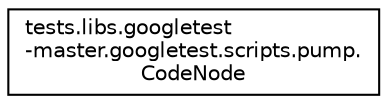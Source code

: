 digraph "Graphical Class Hierarchy"
{
  edge [fontname="Helvetica",fontsize="10",labelfontname="Helvetica",labelfontsize="10"];
  node [fontname="Helvetica",fontsize="10",shape=record];
  rankdir="LR";
  Node0 [label="tests.libs.googletest\l-master.googletest.scripts.pump.\lCodeNode",height=0.2,width=0.4,color="black", fillcolor="white", style="filled",URL="$classtests_1_1libs_1_1googletest-master_1_1googletest_1_1scripts_1_1pump_1_1CodeNode.html"];
}
